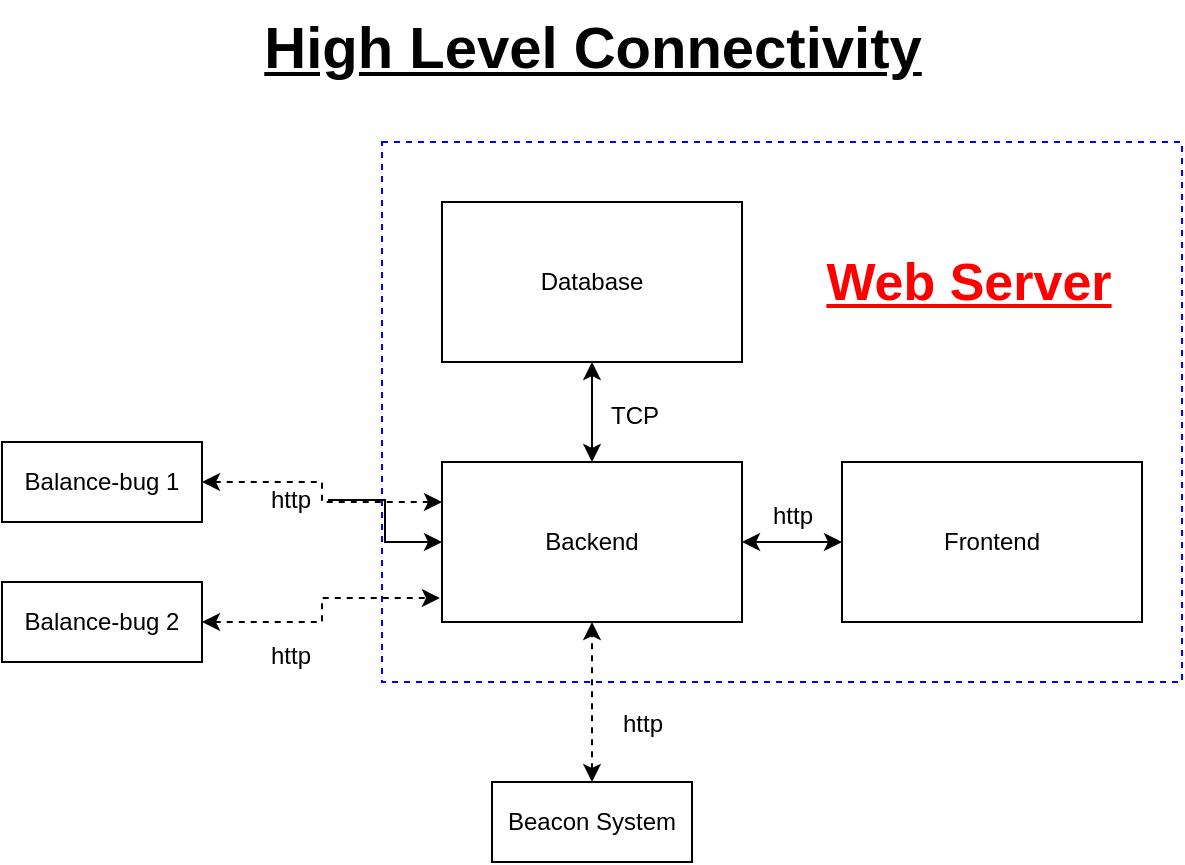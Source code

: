 <mxfile version="21.4.0" type="device">
  <diagram name="Page-1" id="WbinfXFP_QlQa_suPX7t">
    <mxGraphModel dx="792" dy="1514" grid="0" gridSize="10" guides="1" tooltips="1" connect="1" arrows="1" fold="1" page="0" pageScale="1" pageWidth="827" pageHeight="1169" background="#ffffff" math="0" shadow="0">
      <root>
        <mxCell id="0" />
        <mxCell id="1" parent="0" />
        <mxCell id="dvUs014riZVsPpYmVROd-17" value="&lt;font color=&quot;#000000&quot;&gt;http&lt;/font&gt;" style="text;html=1;align=center;verticalAlign=middle;resizable=0;points=[];autosize=1;fillColor=none;" vertex="1" parent="1">
          <mxGeometry x="215" y="226" width="38" height="26" as="geometry" />
        </mxCell>
        <mxCell id="dvUs014riZVsPpYmVROd-14" value="" style="rounded=0;whiteSpace=wrap;html=1;dashed=1;fillColor=none;strokeColor=#0000FF;" vertex="1" parent="1">
          <mxGeometry x="280" y="60" width="400" height="270" as="geometry" />
        </mxCell>
        <mxCell id="dvUs014riZVsPpYmVROd-8" style="edgeStyle=orthogonalEdgeStyle;rounded=0;orthogonalLoop=1;jettySize=auto;html=1;exitX=1;exitY=0.5;exitDx=0;exitDy=0;entryX=0;entryY=0.25;entryDx=0;entryDy=0;startArrow=classic;startFill=1;strokeColor=#000000;dashed=1;" edge="1" parent="1" source="dvUs014riZVsPpYmVROd-1" target="dvUs014riZVsPpYmVROd-3">
          <mxGeometry relative="1" as="geometry" />
        </mxCell>
        <mxCell id="dvUs014riZVsPpYmVROd-1" value="Balance-bug 1" style="rounded=0;whiteSpace=wrap;html=1;fillColor=none;strokeColor=#000000;fontColor=#000000;" vertex="1" parent="1">
          <mxGeometry x="90" y="210" width="100" height="40" as="geometry" />
        </mxCell>
        <mxCell id="dvUs014riZVsPpYmVROd-10" style="edgeStyle=orthogonalEdgeStyle;rounded=0;orthogonalLoop=1;jettySize=auto;html=1;exitX=1;exitY=0.5;exitDx=0;exitDy=0;entryX=-0.007;entryY=0.85;entryDx=0;entryDy=0;entryPerimeter=0;startArrow=classic;startFill=1;strokeColor=#000000;dashed=1;" edge="1" parent="1" source="dvUs014riZVsPpYmVROd-2" target="dvUs014riZVsPpYmVROd-3">
          <mxGeometry relative="1" as="geometry" />
        </mxCell>
        <mxCell id="dvUs014riZVsPpYmVROd-2" value="Balance-bug 2" style="rounded=0;whiteSpace=wrap;html=1;fillColor=none;strokeColor=#000000;fontColor=#000000;" vertex="1" parent="1">
          <mxGeometry x="90" y="280" width="100" height="40" as="geometry" />
        </mxCell>
        <mxCell id="dvUs014riZVsPpYmVROd-11" style="edgeStyle=orthogonalEdgeStyle;rounded=0;orthogonalLoop=1;jettySize=auto;html=1;exitX=0.5;exitY=0;exitDx=0;exitDy=0;entryX=0.5;entryY=1;entryDx=0;entryDy=0;startArrow=classic;startFill=1;strokeColor=#000000;" edge="1" parent="1" source="dvUs014riZVsPpYmVROd-3" target="dvUs014riZVsPpYmVROd-4">
          <mxGeometry relative="1" as="geometry" />
        </mxCell>
        <mxCell id="dvUs014riZVsPpYmVROd-3" value="Backend" style="rounded=0;whiteSpace=wrap;html=1;strokeColor=#000000;fillColor=#FFFFFF;fontColor=#000000;" vertex="1" parent="1">
          <mxGeometry x="310" y="220" width="150" height="80" as="geometry" />
        </mxCell>
        <mxCell id="dvUs014riZVsPpYmVROd-4" value="Database" style="rounded=0;whiteSpace=wrap;html=1;fillColor=none;fontColor=#000000;strokeColor=#000000;" vertex="1" parent="1">
          <mxGeometry x="310" y="90" width="150" height="80" as="geometry" />
        </mxCell>
        <mxCell id="dvUs014riZVsPpYmVROd-12" style="edgeStyle=orthogonalEdgeStyle;rounded=0;orthogonalLoop=1;jettySize=auto;html=1;entryX=1;entryY=0.5;entryDx=0;entryDy=0;startArrow=classic;startFill=1;strokeColor=#000000;" edge="1" parent="1" source="dvUs014riZVsPpYmVROd-5" target="dvUs014riZVsPpYmVROd-3">
          <mxGeometry relative="1" as="geometry" />
        </mxCell>
        <mxCell id="dvUs014riZVsPpYmVROd-5" value="Frontend" style="rounded=0;whiteSpace=wrap;html=1;fontColor=#000000;fillColor=#FFFFFF;strokeColor=#000000;" vertex="1" parent="1">
          <mxGeometry x="510" y="220" width="150" height="80" as="geometry" />
        </mxCell>
        <mxCell id="dvUs014riZVsPpYmVROd-13" style="edgeStyle=orthogonalEdgeStyle;rounded=0;orthogonalLoop=1;jettySize=auto;html=1;exitX=0.5;exitY=0;exitDx=0;exitDy=0;startArrow=classic;startFill=1;dashed=1;strokeColor=#000000;" edge="1" parent="1" source="dvUs014riZVsPpYmVROd-6" target="dvUs014riZVsPpYmVROd-3">
          <mxGeometry relative="1" as="geometry" />
        </mxCell>
        <mxCell id="dvUs014riZVsPpYmVROd-6" value="Beacon System" style="rounded=0;whiteSpace=wrap;html=1;fillColor=none;strokeColor=#000000;fontColor=#000000;" vertex="1" parent="1">
          <mxGeometry x="335" y="380" width="100" height="40" as="geometry" />
        </mxCell>
        <mxCell id="dvUs014riZVsPpYmVROd-24" value="" style="edgeStyle=orthogonalEdgeStyle;rounded=0;orthogonalLoop=1;jettySize=auto;html=1;" edge="1" parent="1" source="dvUs014riZVsPpYmVROd-17" target="dvUs014riZVsPpYmVROd-3">
          <mxGeometry relative="1" as="geometry" />
        </mxCell>
        <mxCell id="dvUs014riZVsPpYmVROd-18" value="&lt;font color=&quot;#000000&quot;&gt;http&lt;/font&gt;" style="text;html=1;align=center;verticalAlign=middle;resizable=0;points=[];autosize=1;fillColor=none;" vertex="1" parent="1">
          <mxGeometry x="215" y="304" width="38" height="26" as="geometry" />
        </mxCell>
        <mxCell id="dvUs014riZVsPpYmVROd-19" value="&lt;font color=&quot;#000000&quot;&gt;http&lt;/font&gt;" style="text;html=1;align=center;verticalAlign=middle;resizable=0;points=[];autosize=1;fillColor=none;" vertex="1" parent="1">
          <mxGeometry x="466" y="234" width="38" height="26" as="geometry" />
        </mxCell>
        <mxCell id="dvUs014riZVsPpYmVROd-20" value="&lt;font color=&quot;#000000&quot;&gt;http&lt;/font&gt;" style="text;html=1;align=center;verticalAlign=middle;resizable=0;points=[];autosize=1;fillColor=none;" vertex="1" parent="1">
          <mxGeometry x="391" y="338" width="38" height="26" as="geometry" />
        </mxCell>
        <mxCell id="dvUs014riZVsPpYmVROd-21" value="&lt;font color=&quot;#000000&quot;&gt;TCP&lt;/font&gt;" style="text;html=1;align=center;verticalAlign=middle;resizable=0;points=[];autosize=1;fillColor=none;" vertex="1" parent="1">
          <mxGeometry x="385" y="184" width="42" height="26" as="geometry" />
        </mxCell>
        <mxCell id="dvUs014riZVsPpYmVROd-22" value="&lt;font color=&quot;#ff0000&quot; style=&quot;font-size: 26px;&quot;&gt;&lt;b&gt;&lt;u&gt;Web Server&lt;/u&gt;&lt;/b&gt;&lt;/font&gt;" style="text;html=1;align=center;verticalAlign=middle;resizable=0;points=[];autosize=1;strokeColor=none;fillColor=none;" vertex="1" parent="1">
          <mxGeometry x="492" y="108.5" width="161" height="43" as="geometry" />
        </mxCell>
        <mxCell id="dvUs014riZVsPpYmVROd-23" value="&lt;b&gt;&lt;font size=&quot;1&quot; color=&quot;#000000&quot;&gt;&lt;u style=&quot;font-size: 29px;&quot;&gt;High Level Connectivity&lt;/u&gt;&lt;/font&gt;&lt;/b&gt;" style="text;html=1;align=center;verticalAlign=middle;resizable=0;points=[];autosize=1;strokeColor=none;fillColor=none;" vertex="1" parent="1">
          <mxGeometry x="211.5" y="-11" width="347" height="47" as="geometry" />
        </mxCell>
      </root>
    </mxGraphModel>
  </diagram>
</mxfile>
